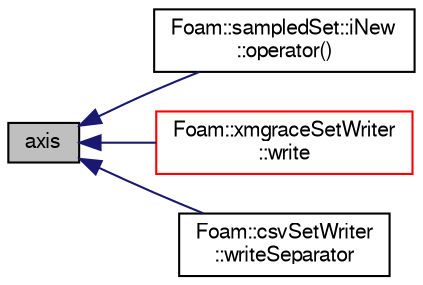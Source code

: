 digraph "axis"
{
  bgcolor="transparent";
  edge [fontname="FreeSans",fontsize="10",labelfontname="FreeSans",labelfontsize="10"];
  node [fontname="FreeSans",fontsize="10",shape=record];
  rankdir="LR";
  Node22 [label="axis",height=0.2,width=0.4,color="black", fillcolor="grey75", style="filled", fontcolor="black"];
  Node22 -> Node23 [dir="back",color="midnightblue",fontsize="10",style="solid",fontname="FreeSans"];
  Node23 [label="Foam::sampledSet::iNew\l::operator()",height=0.2,width=0.4,color="black",URL="$a29318.html#a3f6c9b2bdc7d7ff1521e9d459c261391"];
  Node22 -> Node24 [dir="back",color="midnightblue",fontsize="10",style="solid",fontname="FreeSans"];
  Node24 [label="Foam::xmgraceSetWriter\l::write",height=0.2,width=0.4,color="red",URL="$a21882.html#ae25e717f0b4f16f583638020a1a090ec",tooltip="General entry point for writing. "];
  Node22 -> Node27 [dir="back",color="midnightblue",fontsize="10",style="solid",fontname="FreeSans"];
  Node27 [label="Foam::csvSetWriter\l::writeSeparator",height=0.2,width=0.4,color="black",URL="$a21854.html#ab9af474038cef955672cf69d2506b2d6",tooltip="Writes a separator. Used by write functions. "];
}
